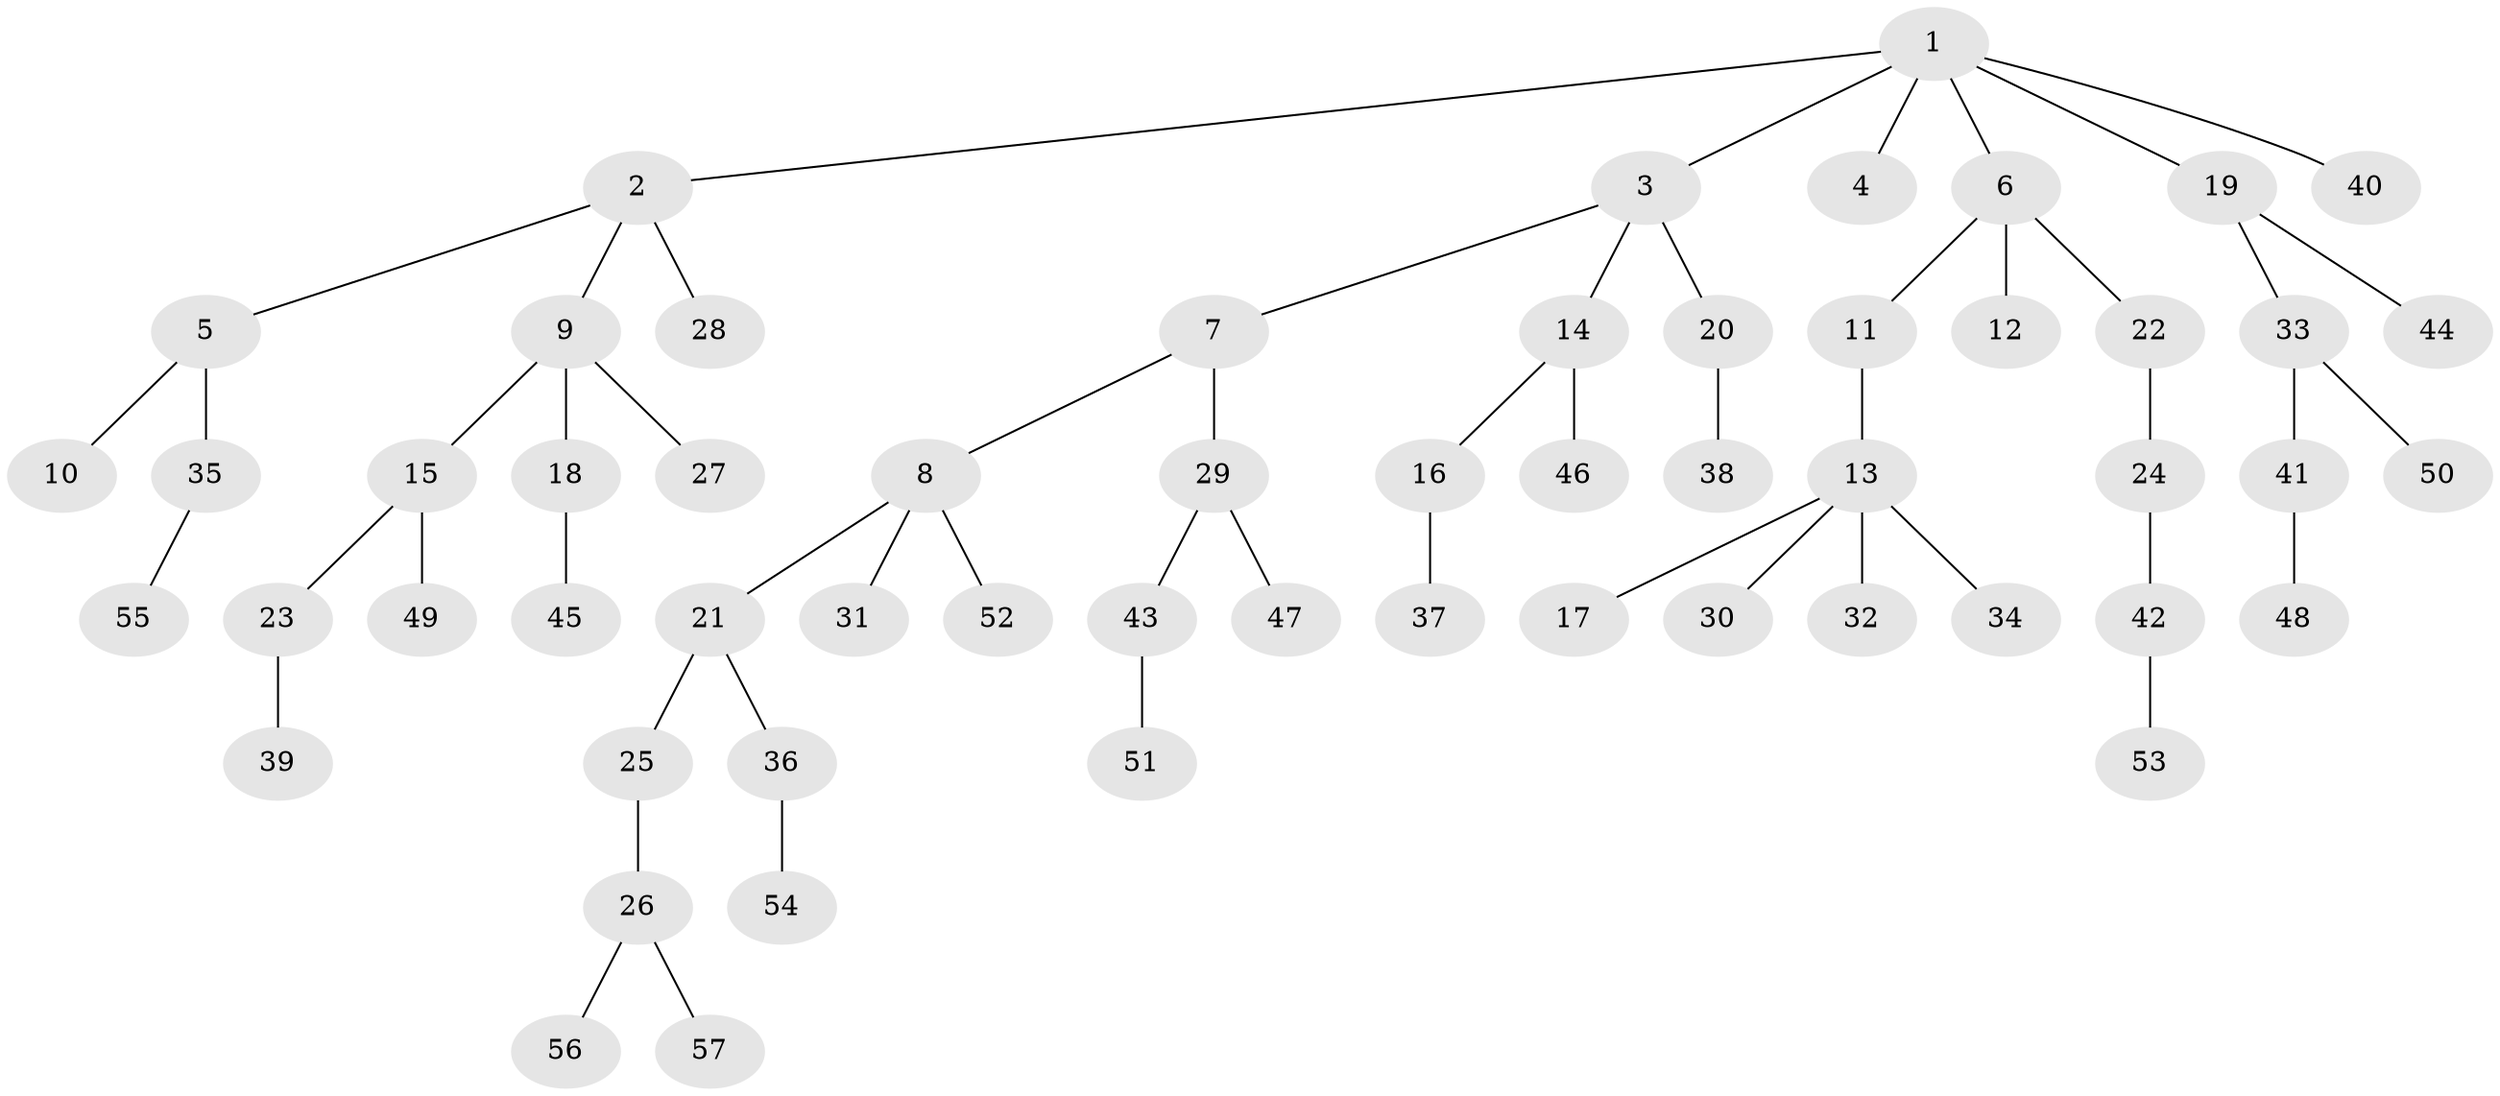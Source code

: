 // Generated by graph-tools (version 1.1) at 2025/15/03/09/25 04:15:24]
// undirected, 57 vertices, 56 edges
graph export_dot {
graph [start="1"]
  node [color=gray90,style=filled];
  1;
  2;
  3;
  4;
  5;
  6;
  7;
  8;
  9;
  10;
  11;
  12;
  13;
  14;
  15;
  16;
  17;
  18;
  19;
  20;
  21;
  22;
  23;
  24;
  25;
  26;
  27;
  28;
  29;
  30;
  31;
  32;
  33;
  34;
  35;
  36;
  37;
  38;
  39;
  40;
  41;
  42;
  43;
  44;
  45;
  46;
  47;
  48;
  49;
  50;
  51;
  52;
  53;
  54;
  55;
  56;
  57;
  1 -- 2;
  1 -- 3;
  1 -- 4;
  1 -- 6;
  1 -- 19;
  1 -- 40;
  2 -- 5;
  2 -- 9;
  2 -- 28;
  3 -- 7;
  3 -- 14;
  3 -- 20;
  5 -- 10;
  5 -- 35;
  6 -- 11;
  6 -- 12;
  6 -- 22;
  7 -- 8;
  7 -- 29;
  8 -- 21;
  8 -- 31;
  8 -- 52;
  9 -- 15;
  9 -- 18;
  9 -- 27;
  11 -- 13;
  13 -- 17;
  13 -- 30;
  13 -- 32;
  13 -- 34;
  14 -- 16;
  14 -- 46;
  15 -- 23;
  15 -- 49;
  16 -- 37;
  18 -- 45;
  19 -- 33;
  19 -- 44;
  20 -- 38;
  21 -- 25;
  21 -- 36;
  22 -- 24;
  23 -- 39;
  24 -- 42;
  25 -- 26;
  26 -- 56;
  26 -- 57;
  29 -- 43;
  29 -- 47;
  33 -- 41;
  33 -- 50;
  35 -- 55;
  36 -- 54;
  41 -- 48;
  42 -- 53;
  43 -- 51;
}
